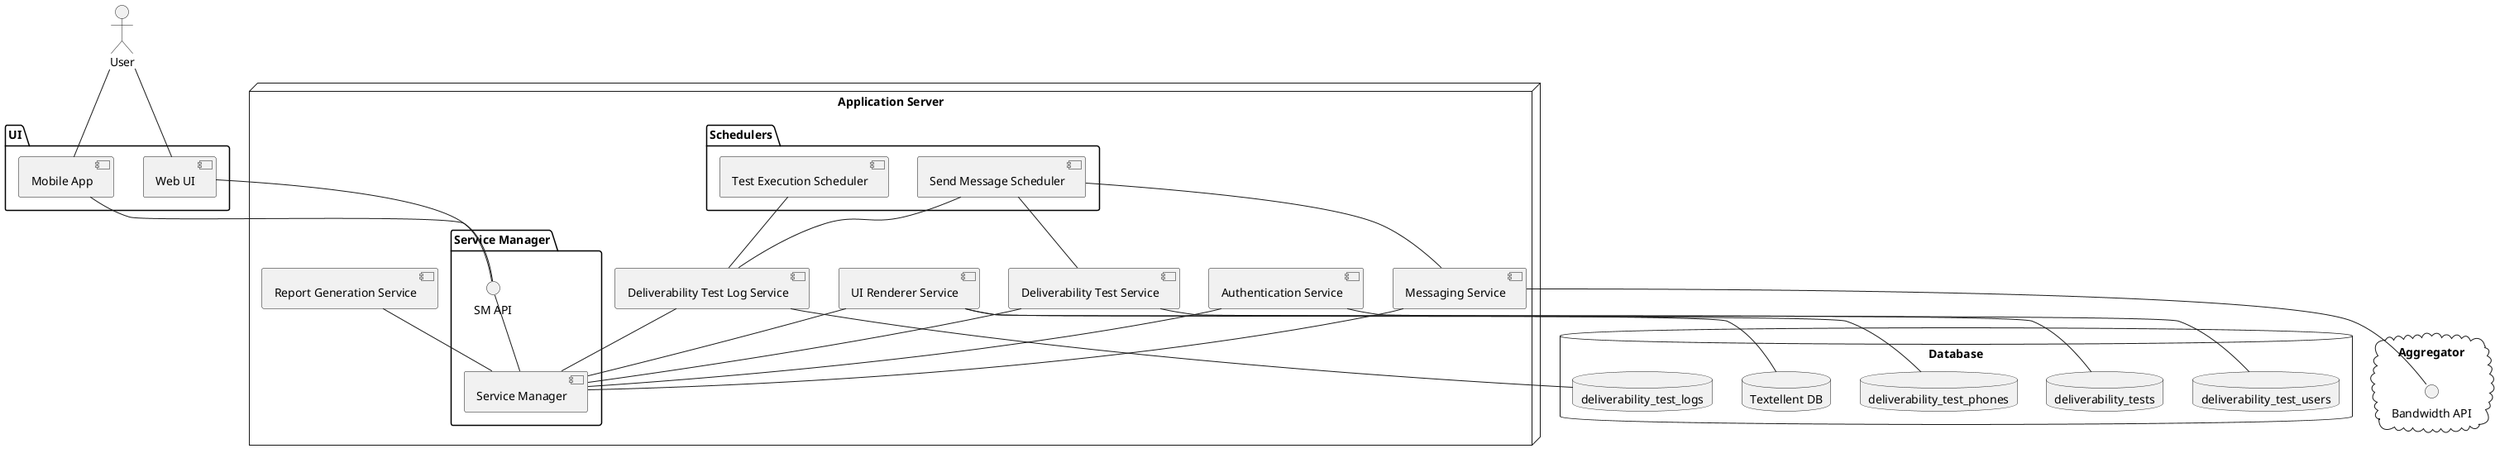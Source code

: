 @startuml

actor User as user

package UI {
    component "Web UI" as web_ui
    component "Mobile App" as mobile_app
}

node "Application Server" {
    package "Service Manager" {
        interface "SM API" as sm_api
        component "Service Manager" as service_manager
    }
    package "Schedulers" {
        component "Test Execution Scheduler" as te_scheduler
        component "Send Message Scheduler" as sm_scheduler
    }

    component "Deliverability Test Log Service" as dtl_service
    component "Deliverability Test Service" as dt_service
    component "Authentication Service" as auth_service
    component "UI Renderer Service" as renderer_service
    component "Report Generation Service" as report_generator
    component "Messaging Service" as messenger
}

database "Database" {
    database "deliverability_test_logs" as dtl_table
    database "deliverability_tests" as dt_table
    database "deliverability_test_phones" as dtp_table
    database "deliverability_test_users" as users_table
    database "Textellent DB" as textellent_table
}

cloud Aggregator {
    interface "Bandwidth API" as bandwidth
}

user -- web_ui
user -- mobile_app
web_ui -- sm_api
mobile_app -- sm_api


sm_api -- service_manager
dtl_service -- service_manager
dt_service -- service_manager
auth_service -- service_manager
report_generator -- service_manager
messenger -- service_manager
renderer_service -- service_manager
te_scheduler -- dtl_service
sm_scheduler -- dtl_service
sm_scheduler -- messenger
sm_scheduler -- dt_service


dtl_service -- dtl_table
auth_service -- users_table
renderer_service -- dtp_table
dt_service -- dt_table
renderer_service -- textellent_table

messenger -- bandwidth
@enduml
